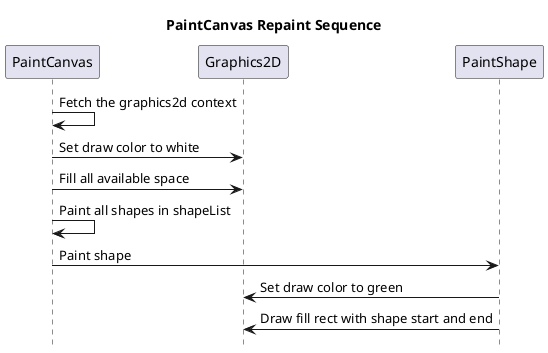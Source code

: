 @startuml Command Sequence
title PaintCanvas Repaint Sequence
hide footbox

PaintCanvas -> PaintCanvas: Fetch the graphics2d context
PaintCanvas -> Graphics2D: Set draw color to white
PaintCanvas -> Graphics2D: Fill all available space
PaintCanvas -> PaintCanvas: Paint all shapes in shapeList
PaintCanvas -> PaintShape: Paint shape
PaintShape -> Graphics2D: Set draw color to green
PaintShape -> Graphics2D: Draw fill rect with shape start and end
@enduml